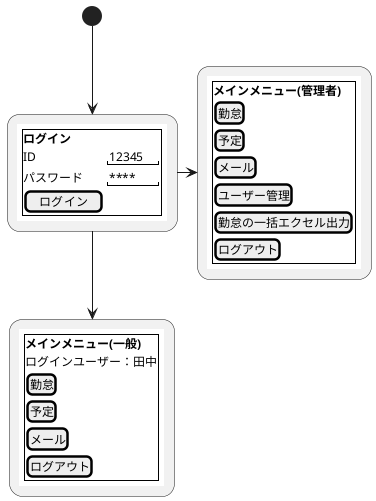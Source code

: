 @startsalt
@startuml
(*) --> "
{{
salt
{+
<b>ログイン
  ID         | "12345 "
  パスワード | "****  "
  [  ログイン   ]
}
}}
" as choose
choose -right-> "
{{
salt
{+
<b>メインメニュー(管理者)
[勤怠]
[予定]
[メール]
[ユーザー管理]
[勤怠の一括エクセル出力]
[ログアウト]
}
}}
" as adimnChoose
choose -down-> "
{{
salt
{+
<b>メインメニュー(一般)
ログインユーザー：田中
[勤怠]
[予定]
[メール]
[ログアウト]
}
}}
"
@enduml
@endsalt